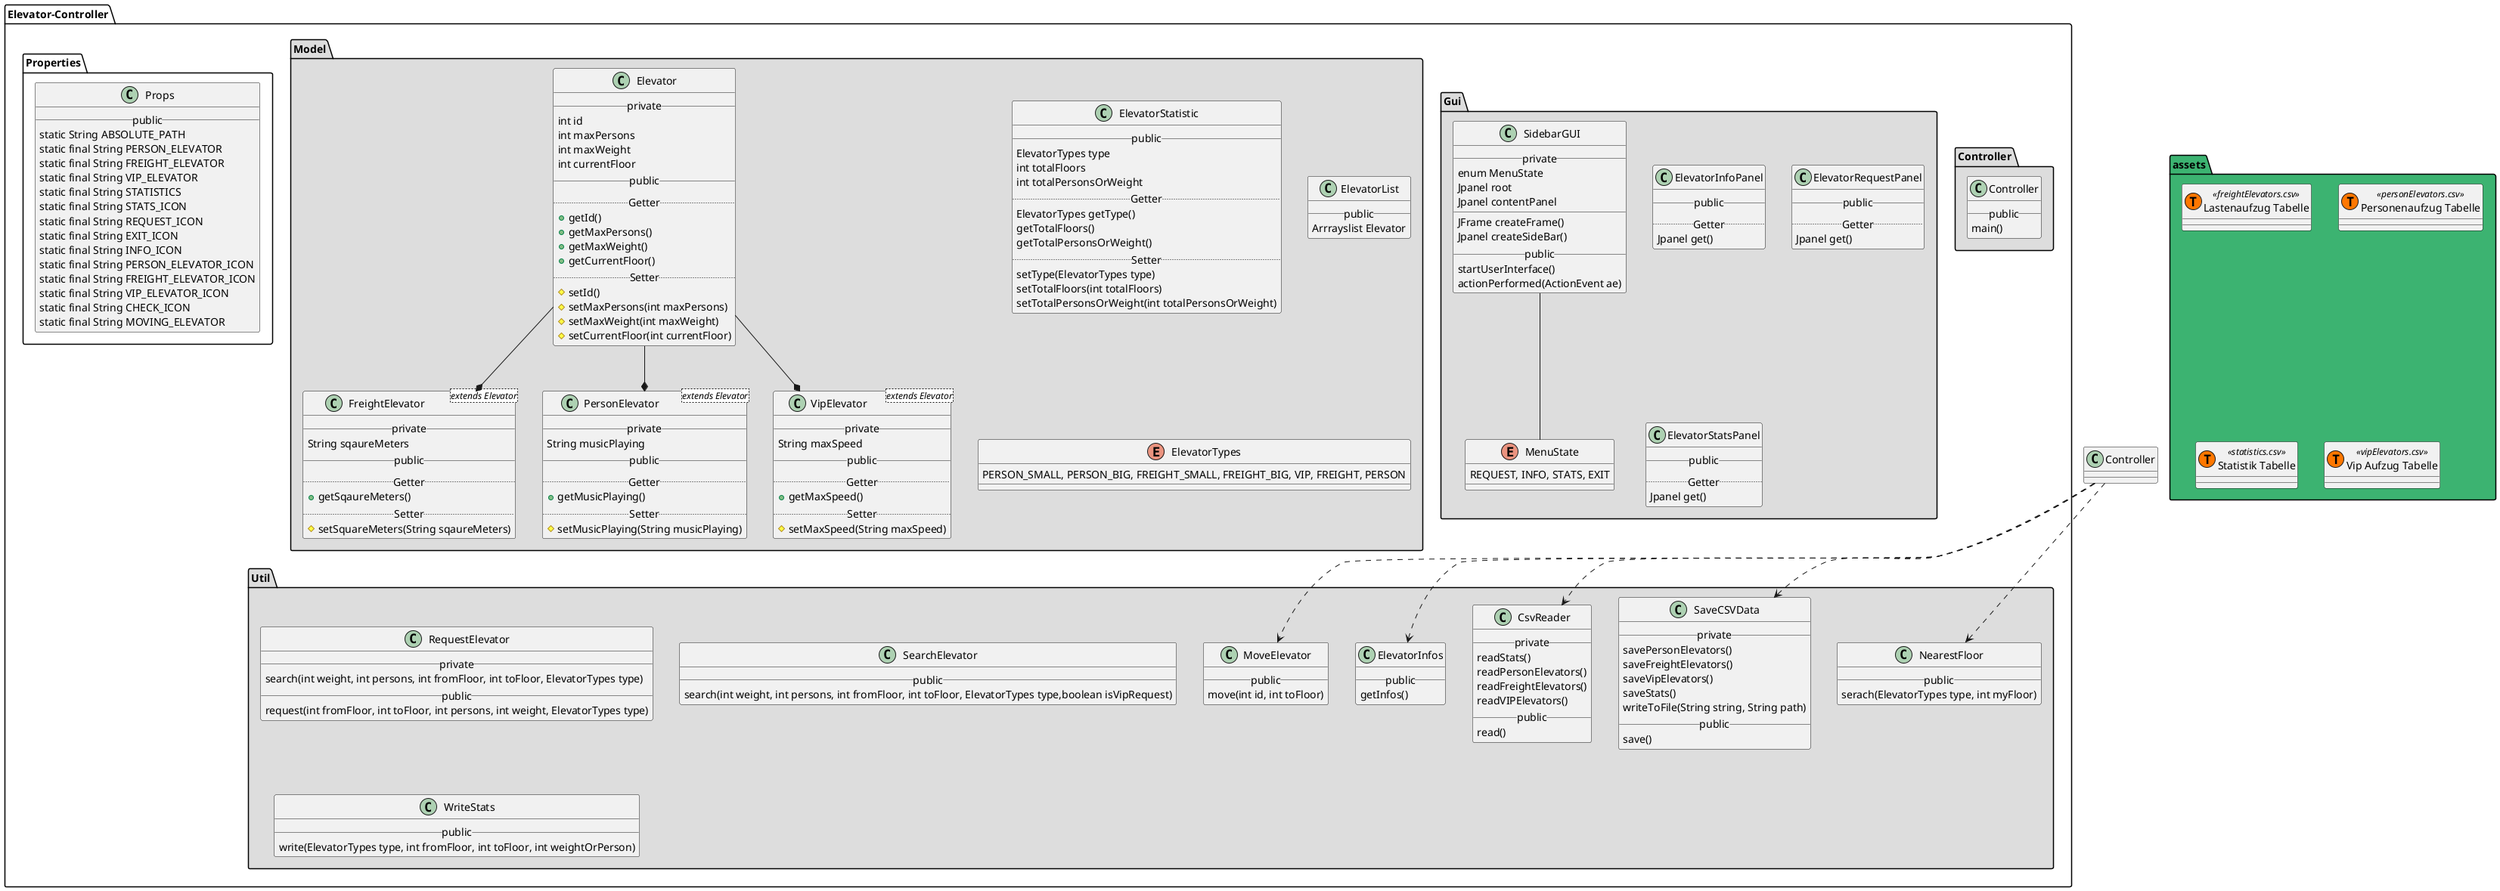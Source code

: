 Klassendiagramm unseres Projektes

@startuml
package "Elevator-Controller"  {
package "Controller" #DDDDDD{
class Controller {
__public__
main()
}
}

package "Gui"#DDDDDD{
SidebarGUI -- MenuState
class SidebarGUI {
__private__
enum MenuState
Jpanel root
Jpanel contentPanel
__
JFrame createFrame()
Jpanel createSideBar()
__public__
startUserInterface()
actionPerformed(ActionEvent ae)
}
enum MenuState {
REQUEST, INFO, STATS, EXIT
}
class ElevatorInfoPanel {
__public__
..Getter..
Jpanel get()
}
class ElevatorRequestPanel {
__public__
..Getter..
Jpanel get()
}
class ElevatorStatsPanel {
__public__
..Getter..
Jpanel get()
}
}

package "Model"#DDDDDD{
class Elevator {
__private__
int id
int maxPersons
int maxWeight
int currentFloor
__public__
..Getter..
+getId()
+getMaxPersons()
+getMaxWeight()
+getCurrentFloor()
..Setter..
#setId()
#setMaxPersons(int maxPersons)
#setMaxWeight(int maxWeight)
#setCurrentFloor(int currentFloor)
}
class ElevatorStatistic {
__public__
ElevatorTypes type
int totalFloors
int totalPersonsOrWeight
..Getter..
ElevatorTypes getType()
getTotalFloors()
getTotalPersonsOrWeight()
..Setter..
setType(ElevatorTypes type)
setTotalFloors(int totalFloors)
setTotalPersonsOrWeight(int totalPersonsOrWeight)
}
class ElevatorList {
__public__
Arrrayslist Elevator
}
enum ElevatorTypes {
PERSON_SMALL, PERSON_BIG, FREIGHT_SMALL, FREIGHT_BIG, VIP, FREIGHT, PERSON

}
class FreightElevator<extends Elevator> {
__private__
String sqaureMeters
__public__
..Getter..
+getSqaureMeters()
..Setter..
#setSquareMeters(String sqaureMeters)
}
class PersonElevator<extends Elevator> {
__private__
String musicPlaying
__public__
..Getter..
+getMusicPlaying()
..Setter..
#setMusicPlaying(String musicPlaying)
}
class VipElevator<extends Elevator> {
__private__
String maxSpeed
__public__
..Getter..
+getMaxSpeed()
..Setter..
#setMaxSpeed(String maxSpeed)
}
}
package "Util"#DDDDDD{
class CsvReader {
__private__
readStats()
readPersonElevators()
readFreightElevators()
readVIPElevators()
__public__
read()
}
class ElevatorInfos {
__public__
getInfos()
}
class MoveElevator {
__public__
move(int id, int toFloor)
}
class NearestFloor {
__public__
serach(ElevatorTypes type, int myFloor)
}
class RequestElevator {
__private__
search(int weight, int persons, int fromFloor, int toFloor, ElevatorTypes type)
__public__
request(int fromFloor, int toFloor, int persons, int weight, ElevatorTypes type)
}
class SaveCSVData{
__private__
savePersonElevators()
saveFreightElevators()
saveVipElevators()
saveStats()
writeToFile(String string, String path)
__public__
save()
}

class SearchElevator {
__public__
search(int weight, int persons, int fromFloor, int toFloor, ElevatorTypes type,boolean isVipRequest)
}
class WriteStats {
__public__
write(ElevatorTypes type, int fromFloor, int toFloor, int weightOrPerson)
}
}

package Properties {
class Props {
__public__
static String ABSOLUTE_PATH
static final String PERSON_ELEVATOR
static final String FREIGHT_ELEVATOR
static final String VIP_ELEVATOR
static final String STATISTICS
static final String STATS_ICON
static final String REQUEST_ICON
static final String EXIT_ICON
static final String INFO_ICON
static final String PERSON_ELEVATOR_ICON
static final String FREIGHT_ELEVATOR_ICON
static final String VIP_ELEVATOR_ICON
static final String CHECK_ICON
static final String MOVING_ELEVATOR
}
}
}
package "assets" <<Folder>> #3CB371{
class "Lastenaufzug Tabelle" <<(T,#FF7700) freightElevators.csv >>
class "Personenaufzug Tabelle" <<(T,#FF7700) personElevators.csv>>
class "Statistik Tabelle" <<(T,#FF7700) statistics.csv>>
class "Vip Aufzug Tabelle" <<(T,#FF7700) vipElevators.csv>>
}
'Controller Verbindungen
Controller ..> CsvReader
Controller ..> NearestFloor
Controller ..> MoveElevator
Controller ..> ElevatorInfos
Controller ..> SaveCSVData

'Model Verbindungen
Elevator --* FreightElevator
Elevator --*PersonElevator
Elevator --* VipElevator


@enduml